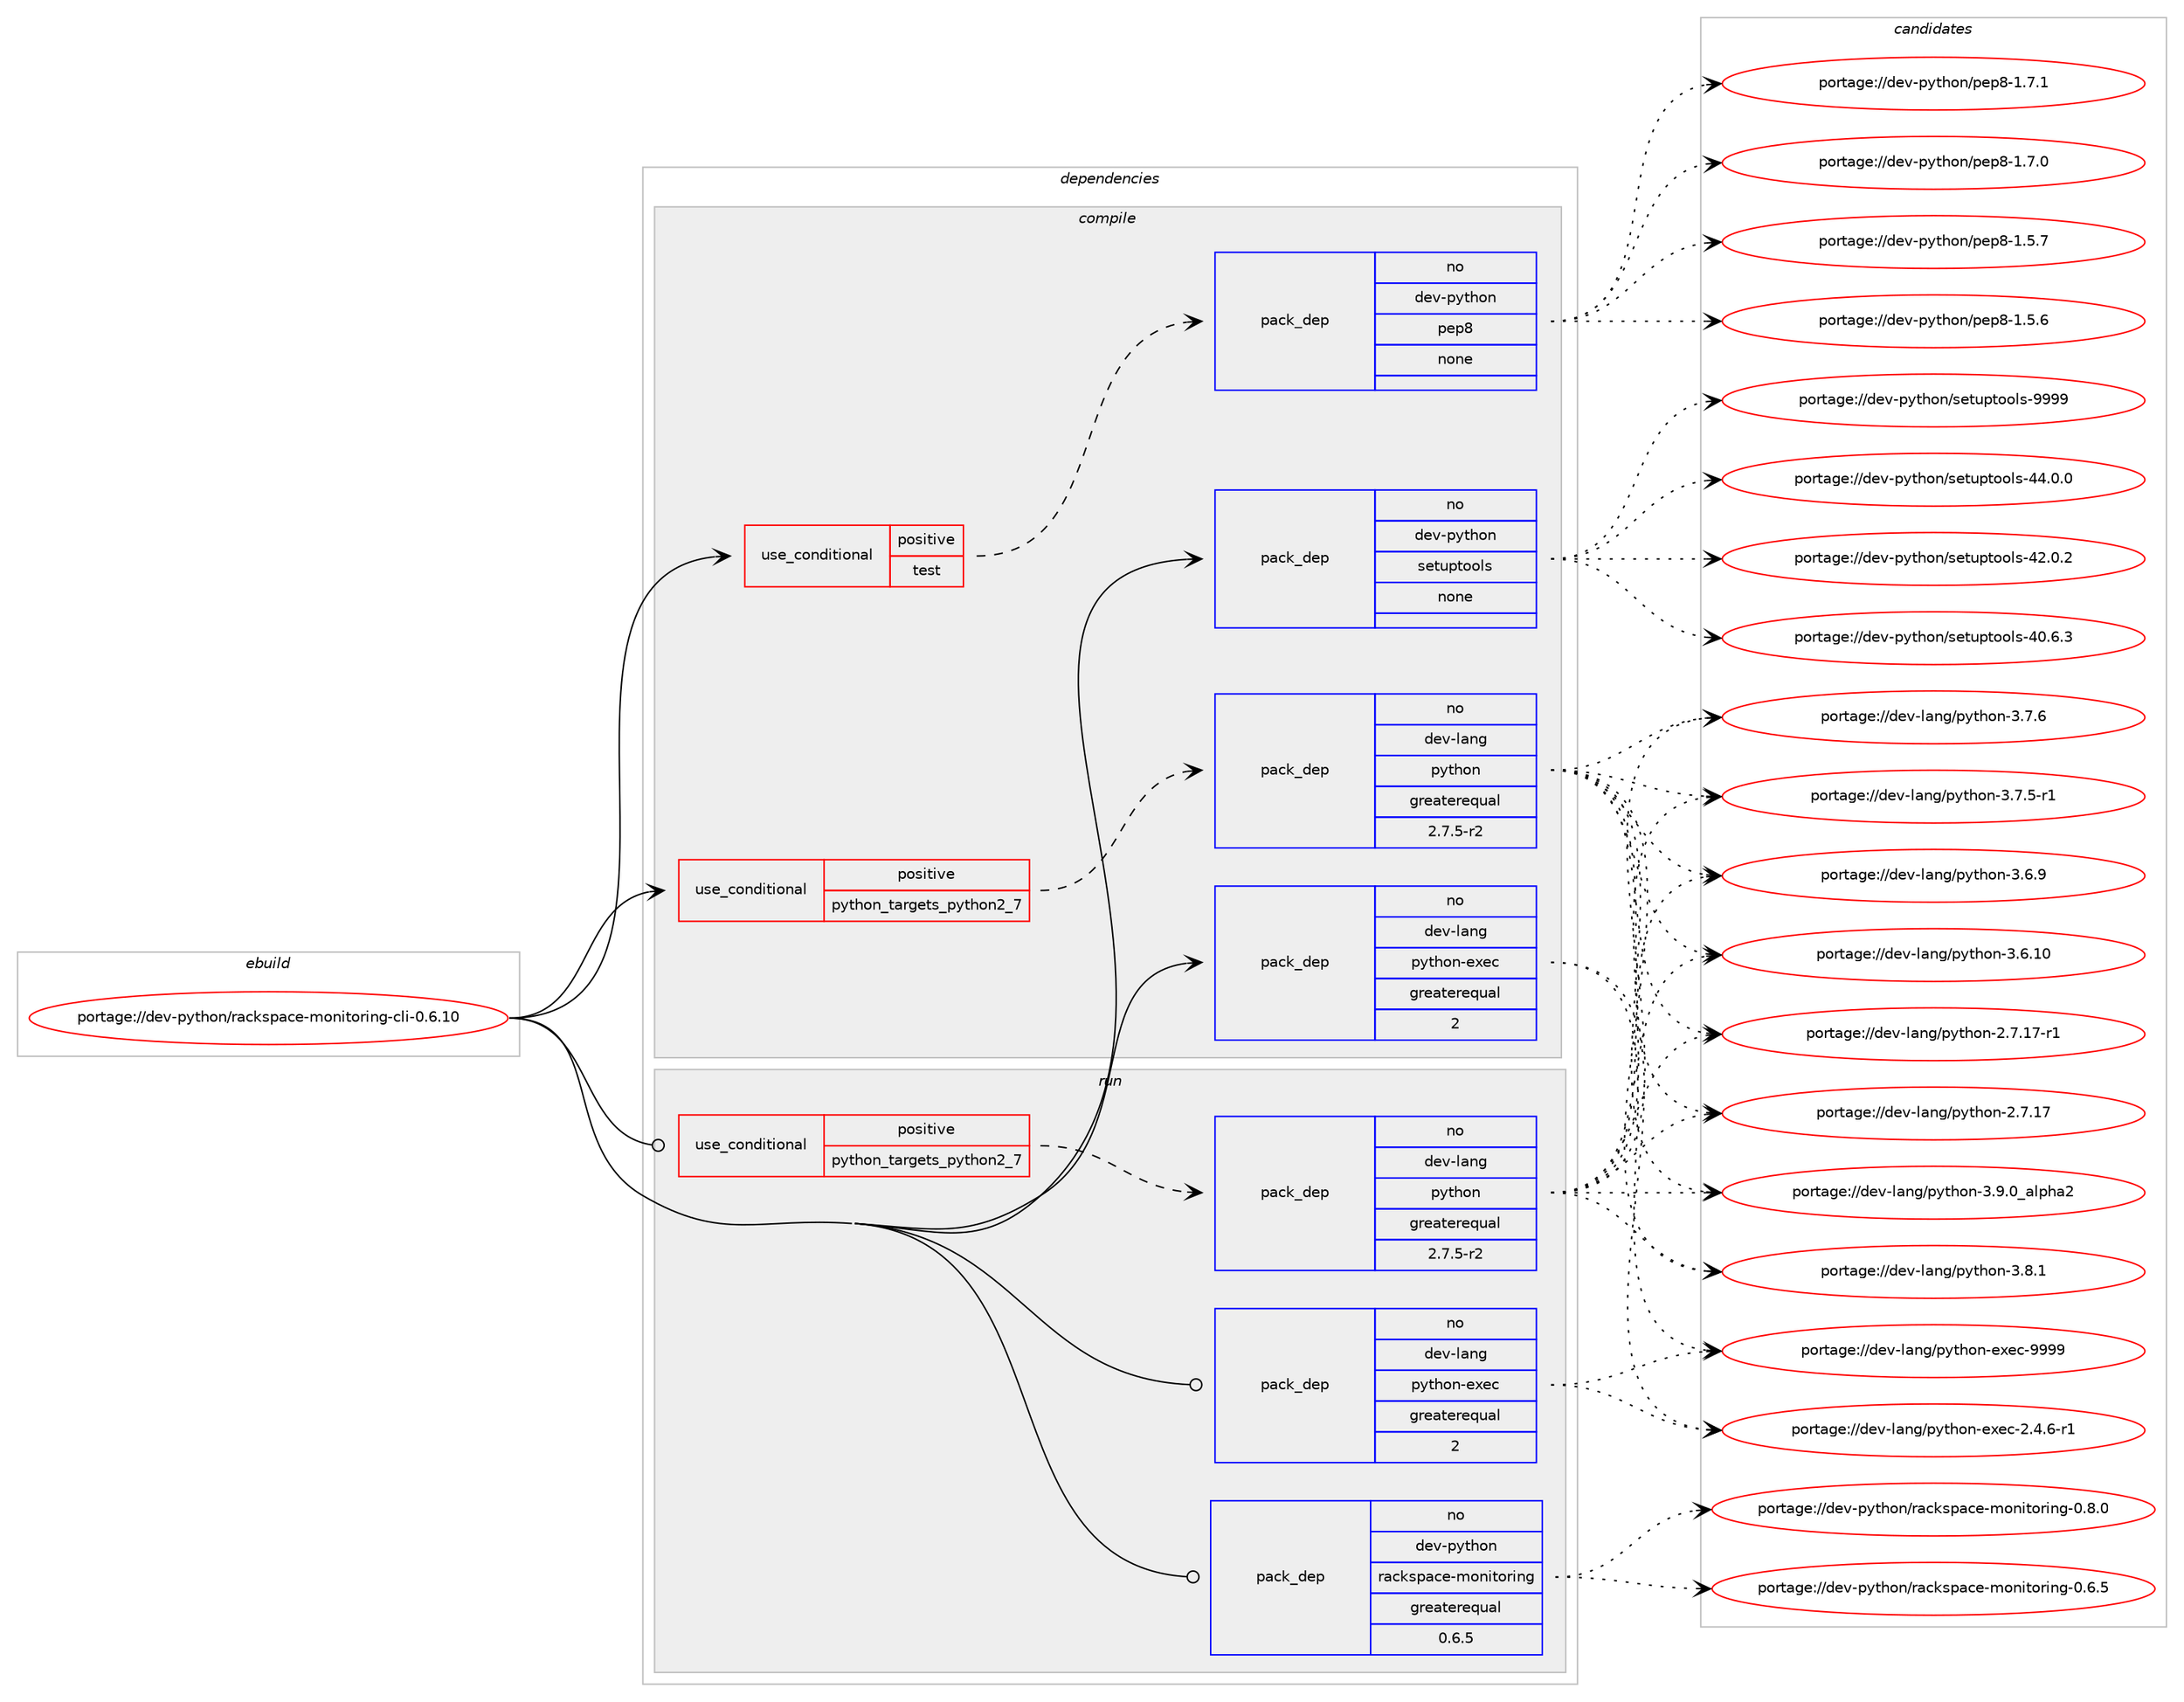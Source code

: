 digraph prolog {

# *************
# Graph options
# *************

newrank=true;
concentrate=true;
compound=true;
graph [rankdir=LR,fontname=Helvetica,fontsize=10,ranksep=1.5];#, ranksep=2.5, nodesep=0.2];
edge  [arrowhead=vee];
node  [fontname=Helvetica,fontsize=10];

# **********
# The ebuild
# **********

subgraph cluster_leftcol {
color=gray;
label=<<i>ebuild</i>>;
id [label="portage://dev-python/rackspace-monitoring-cli-0.6.10", color=red, width=4, href="../dev-python/rackspace-monitoring-cli-0.6.10.svg"];
}

# ****************
# The dependencies
# ****************

subgraph cluster_midcol {
color=gray;
label=<<i>dependencies</i>>;
subgraph cluster_compile {
fillcolor="#eeeeee";
style=filled;
label=<<i>compile</i>>;
subgraph cond107001 {
dependency429107 [label=<<TABLE BORDER="0" CELLBORDER="1" CELLSPACING="0" CELLPADDING="4"><TR><TD ROWSPAN="3" CELLPADDING="10">use_conditional</TD></TR><TR><TD>positive</TD></TR><TR><TD>python_targets_python2_7</TD></TR></TABLE>>, shape=none, color=red];
subgraph pack317205 {
dependency429108 [label=<<TABLE BORDER="0" CELLBORDER="1" CELLSPACING="0" CELLPADDING="4" WIDTH="220"><TR><TD ROWSPAN="6" CELLPADDING="30">pack_dep</TD></TR><TR><TD WIDTH="110">no</TD></TR><TR><TD>dev-lang</TD></TR><TR><TD>python</TD></TR><TR><TD>greaterequal</TD></TR><TR><TD>2.7.5-r2</TD></TR></TABLE>>, shape=none, color=blue];
}
dependency429107:e -> dependency429108:w [weight=20,style="dashed",arrowhead="vee"];
}
id:e -> dependency429107:w [weight=20,style="solid",arrowhead="vee"];
subgraph cond107002 {
dependency429109 [label=<<TABLE BORDER="0" CELLBORDER="1" CELLSPACING="0" CELLPADDING="4"><TR><TD ROWSPAN="3" CELLPADDING="10">use_conditional</TD></TR><TR><TD>positive</TD></TR><TR><TD>test</TD></TR></TABLE>>, shape=none, color=red];
subgraph pack317206 {
dependency429110 [label=<<TABLE BORDER="0" CELLBORDER="1" CELLSPACING="0" CELLPADDING="4" WIDTH="220"><TR><TD ROWSPAN="6" CELLPADDING="30">pack_dep</TD></TR><TR><TD WIDTH="110">no</TD></TR><TR><TD>dev-python</TD></TR><TR><TD>pep8</TD></TR><TR><TD>none</TD></TR><TR><TD></TD></TR></TABLE>>, shape=none, color=blue];
}
dependency429109:e -> dependency429110:w [weight=20,style="dashed",arrowhead="vee"];
}
id:e -> dependency429109:w [weight=20,style="solid",arrowhead="vee"];
subgraph pack317207 {
dependency429111 [label=<<TABLE BORDER="0" CELLBORDER="1" CELLSPACING="0" CELLPADDING="4" WIDTH="220"><TR><TD ROWSPAN="6" CELLPADDING="30">pack_dep</TD></TR><TR><TD WIDTH="110">no</TD></TR><TR><TD>dev-lang</TD></TR><TR><TD>python-exec</TD></TR><TR><TD>greaterequal</TD></TR><TR><TD>2</TD></TR></TABLE>>, shape=none, color=blue];
}
id:e -> dependency429111:w [weight=20,style="solid",arrowhead="vee"];
subgraph pack317208 {
dependency429112 [label=<<TABLE BORDER="0" CELLBORDER="1" CELLSPACING="0" CELLPADDING="4" WIDTH="220"><TR><TD ROWSPAN="6" CELLPADDING="30">pack_dep</TD></TR><TR><TD WIDTH="110">no</TD></TR><TR><TD>dev-python</TD></TR><TR><TD>setuptools</TD></TR><TR><TD>none</TD></TR><TR><TD></TD></TR></TABLE>>, shape=none, color=blue];
}
id:e -> dependency429112:w [weight=20,style="solid",arrowhead="vee"];
}
subgraph cluster_compileandrun {
fillcolor="#eeeeee";
style=filled;
label=<<i>compile and run</i>>;
}
subgraph cluster_run {
fillcolor="#eeeeee";
style=filled;
label=<<i>run</i>>;
subgraph cond107003 {
dependency429113 [label=<<TABLE BORDER="0" CELLBORDER="1" CELLSPACING="0" CELLPADDING="4"><TR><TD ROWSPAN="3" CELLPADDING="10">use_conditional</TD></TR><TR><TD>positive</TD></TR><TR><TD>python_targets_python2_7</TD></TR></TABLE>>, shape=none, color=red];
subgraph pack317209 {
dependency429114 [label=<<TABLE BORDER="0" CELLBORDER="1" CELLSPACING="0" CELLPADDING="4" WIDTH="220"><TR><TD ROWSPAN="6" CELLPADDING="30">pack_dep</TD></TR><TR><TD WIDTH="110">no</TD></TR><TR><TD>dev-lang</TD></TR><TR><TD>python</TD></TR><TR><TD>greaterequal</TD></TR><TR><TD>2.7.5-r2</TD></TR></TABLE>>, shape=none, color=blue];
}
dependency429113:e -> dependency429114:w [weight=20,style="dashed",arrowhead="vee"];
}
id:e -> dependency429113:w [weight=20,style="solid",arrowhead="odot"];
subgraph pack317210 {
dependency429115 [label=<<TABLE BORDER="0" CELLBORDER="1" CELLSPACING="0" CELLPADDING="4" WIDTH="220"><TR><TD ROWSPAN="6" CELLPADDING="30">pack_dep</TD></TR><TR><TD WIDTH="110">no</TD></TR><TR><TD>dev-lang</TD></TR><TR><TD>python-exec</TD></TR><TR><TD>greaterequal</TD></TR><TR><TD>2</TD></TR></TABLE>>, shape=none, color=blue];
}
id:e -> dependency429115:w [weight=20,style="solid",arrowhead="odot"];
subgraph pack317211 {
dependency429116 [label=<<TABLE BORDER="0" CELLBORDER="1" CELLSPACING="0" CELLPADDING="4" WIDTH="220"><TR><TD ROWSPAN="6" CELLPADDING="30">pack_dep</TD></TR><TR><TD WIDTH="110">no</TD></TR><TR><TD>dev-python</TD></TR><TR><TD>rackspace-monitoring</TD></TR><TR><TD>greaterequal</TD></TR><TR><TD>0.6.5</TD></TR></TABLE>>, shape=none, color=blue];
}
id:e -> dependency429116:w [weight=20,style="solid",arrowhead="odot"];
}
}

# **************
# The candidates
# **************

subgraph cluster_choices {
rank=same;
color=gray;
label=<<i>candidates</i>>;

subgraph choice317205 {
color=black;
nodesep=1;
choice10010111845108971101034711212111610411111045514657464895971081121049750 [label="portage://dev-lang/python-3.9.0_alpha2", color=red, width=4,href="../dev-lang/python-3.9.0_alpha2.svg"];
choice100101118451089711010347112121116104111110455146564649 [label="portage://dev-lang/python-3.8.1", color=red, width=4,href="../dev-lang/python-3.8.1.svg"];
choice100101118451089711010347112121116104111110455146554654 [label="portage://dev-lang/python-3.7.6", color=red, width=4,href="../dev-lang/python-3.7.6.svg"];
choice1001011184510897110103471121211161041111104551465546534511449 [label="portage://dev-lang/python-3.7.5-r1", color=red, width=4,href="../dev-lang/python-3.7.5-r1.svg"];
choice100101118451089711010347112121116104111110455146544657 [label="portage://dev-lang/python-3.6.9", color=red, width=4,href="../dev-lang/python-3.6.9.svg"];
choice10010111845108971101034711212111610411111045514654464948 [label="portage://dev-lang/python-3.6.10", color=red, width=4,href="../dev-lang/python-3.6.10.svg"];
choice100101118451089711010347112121116104111110455046554649554511449 [label="portage://dev-lang/python-2.7.17-r1", color=red, width=4,href="../dev-lang/python-2.7.17-r1.svg"];
choice10010111845108971101034711212111610411111045504655464955 [label="portage://dev-lang/python-2.7.17", color=red, width=4,href="../dev-lang/python-2.7.17.svg"];
dependency429108:e -> choice10010111845108971101034711212111610411111045514657464895971081121049750:w [style=dotted,weight="100"];
dependency429108:e -> choice100101118451089711010347112121116104111110455146564649:w [style=dotted,weight="100"];
dependency429108:e -> choice100101118451089711010347112121116104111110455146554654:w [style=dotted,weight="100"];
dependency429108:e -> choice1001011184510897110103471121211161041111104551465546534511449:w [style=dotted,weight="100"];
dependency429108:e -> choice100101118451089711010347112121116104111110455146544657:w [style=dotted,weight="100"];
dependency429108:e -> choice10010111845108971101034711212111610411111045514654464948:w [style=dotted,weight="100"];
dependency429108:e -> choice100101118451089711010347112121116104111110455046554649554511449:w [style=dotted,weight="100"];
dependency429108:e -> choice10010111845108971101034711212111610411111045504655464955:w [style=dotted,weight="100"];
}
subgraph choice317206 {
color=black;
nodesep=1;
choice100101118451121211161041111104711210111256454946554649 [label="portage://dev-python/pep8-1.7.1", color=red, width=4,href="../dev-python/pep8-1.7.1.svg"];
choice100101118451121211161041111104711210111256454946554648 [label="portage://dev-python/pep8-1.7.0", color=red, width=4,href="../dev-python/pep8-1.7.0.svg"];
choice100101118451121211161041111104711210111256454946534655 [label="portage://dev-python/pep8-1.5.7", color=red, width=4,href="../dev-python/pep8-1.5.7.svg"];
choice100101118451121211161041111104711210111256454946534654 [label="portage://dev-python/pep8-1.5.6", color=red, width=4,href="../dev-python/pep8-1.5.6.svg"];
dependency429110:e -> choice100101118451121211161041111104711210111256454946554649:w [style=dotted,weight="100"];
dependency429110:e -> choice100101118451121211161041111104711210111256454946554648:w [style=dotted,weight="100"];
dependency429110:e -> choice100101118451121211161041111104711210111256454946534655:w [style=dotted,weight="100"];
dependency429110:e -> choice100101118451121211161041111104711210111256454946534654:w [style=dotted,weight="100"];
}
subgraph choice317207 {
color=black;
nodesep=1;
choice10010111845108971101034711212111610411111045101120101994557575757 [label="portage://dev-lang/python-exec-9999", color=red, width=4,href="../dev-lang/python-exec-9999.svg"];
choice10010111845108971101034711212111610411111045101120101994550465246544511449 [label="portage://dev-lang/python-exec-2.4.6-r1", color=red, width=4,href="../dev-lang/python-exec-2.4.6-r1.svg"];
dependency429111:e -> choice10010111845108971101034711212111610411111045101120101994557575757:w [style=dotted,weight="100"];
dependency429111:e -> choice10010111845108971101034711212111610411111045101120101994550465246544511449:w [style=dotted,weight="100"];
}
subgraph choice317208 {
color=black;
nodesep=1;
choice10010111845112121116104111110471151011161171121161111111081154557575757 [label="portage://dev-python/setuptools-9999", color=red, width=4,href="../dev-python/setuptools-9999.svg"];
choice100101118451121211161041111104711510111611711211611111110811545525246484648 [label="portage://dev-python/setuptools-44.0.0", color=red, width=4,href="../dev-python/setuptools-44.0.0.svg"];
choice100101118451121211161041111104711510111611711211611111110811545525046484650 [label="portage://dev-python/setuptools-42.0.2", color=red, width=4,href="../dev-python/setuptools-42.0.2.svg"];
choice100101118451121211161041111104711510111611711211611111110811545524846544651 [label="portage://dev-python/setuptools-40.6.3", color=red, width=4,href="../dev-python/setuptools-40.6.3.svg"];
dependency429112:e -> choice10010111845112121116104111110471151011161171121161111111081154557575757:w [style=dotted,weight="100"];
dependency429112:e -> choice100101118451121211161041111104711510111611711211611111110811545525246484648:w [style=dotted,weight="100"];
dependency429112:e -> choice100101118451121211161041111104711510111611711211611111110811545525046484650:w [style=dotted,weight="100"];
dependency429112:e -> choice100101118451121211161041111104711510111611711211611111110811545524846544651:w [style=dotted,weight="100"];
}
subgraph choice317209 {
color=black;
nodesep=1;
choice10010111845108971101034711212111610411111045514657464895971081121049750 [label="portage://dev-lang/python-3.9.0_alpha2", color=red, width=4,href="../dev-lang/python-3.9.0_alpha2.svg"];
choice100101118451089711010347112121116104111110455146564649 [label="portage://dev-lang/python-3.8.1", color=red, width=4,href="../dev-lang/python-3.8.1.svg"];
choice100101118451089711010347112121116104111110455146554654 [label="portage://dev-lang/python-3.7.6", color=red, width=4,href="../dev-lang/python-3.7.6.svg"];
choice1001011184510897110103471121211161041111104551465546534511449 [label="portage://dev-lang/python-3.7.5-r1", color=red, width=4,href="../dev-lang/python-3.7.5-r1.svg"];
choice100101118451089711010347112121116104111110455146544657 [label="portage://dev-lang/python-3.6.9", color=red, width=4,href="../dev-lang/python-3.6.9.svg"];
choice10010111845108971101034711212111610411111045514654464948 [label="portage://dev-lang/python-3.6.10", color=red, width=4,href="../dev-lang/python-3.6.10.svg"];
choice100101118451089711010347112121116104111110455046554649554511449 [label="portage://dev-lang/python-2.7.17-r1", color=red, width=4,href="../dev-lang/python-2.7.17-r1.svg"];
choice10010111845108971101034711212111610411111045504655464955 [label="portage://dev-lang/python-2.7.17", color=red, width=4,href="../dev-lang/python-2.7.17.svg"];
dependency429114:e -> choice10010111845108971101034711212111610411111045514657464895971081121049750:w [style=dotted,weight="100"];
dependency429114:e -> choice100101118451089711010347112121116104111110455146564649:w [style=dotted,weight="100"];
dependency429114:e -> choice100101118451089711010347112121116104111110455146554654:w [style=dotted,weight="100"];
dependency429114:e -> choice1001011184510897110103471121211161041111104551465546534511449:w [style=dotted,weight="100"];
dependency429114:e -> choice100101118451089711010347112121116104111110455146544657:w [style=dotted,weight="100"];
dependency429114:e -> choice10010111845108971101034711212111610411111045514654464948:w [style=dotted,weight="100"];
dependency429114:e -> choice100101118451089711010347112121116104111110455046554649554511449:w [style=dotted,weight="100"];
dependency429114:e -> choice10010111845108971101034711212111610411111045504655464955:w [style=dotted,weight="100"];
}
subgraph choice317210 {
color=black;
nodesep=1;
choice10010111845108971101034711212111610411111045101120101994557575757 [label="portage://dev-lang/python-exec-9999", color=red, width=4,href="../dev-lang/python-exec-9999.svg"];
choice10010111845108971101034711212111610411111045101120101994550465246544511449 [label="portage://dev-lang/python-exec-2.4.6-r1", color=red, width=4,href="../dev-lang/python-exec-2.4.6-r1.svg"];
dependency429115:e -> choice10010111845108971101034711212111610411111045101120101994557575757:w [style=dotted,weight="100"];
dependency429115:e -> choice10010111845108971101034711212111610411111045101120101994550465246544511449:w [style=dotted,weight="100"];
}
subgraph choice317211 {
color=black;
nodesep=1;
choice10010111845112121116104111110471149799107115112979910145109111110105116111114105110103454846564648 [label="portage://dev-python/rackspace-monitoring-0.8.0", color=red, width=4,href="../dev-python/rackspace-monitoring-0.8.0.svg"];
choice10010111845112121116104111110471149799107115112979910145109111110105116111114105110103454846544653 [label="portage://dev-python/rackspace-monitoring-0.6.5", color=red, width=4,href="../dev-python/rackspace-monitoring-0.6.5.svg"];
dependency429116:e -> choice10010111845112121116104111110471149799107115112979910145109111110105116111114105110103454846564648:w [style=dotted,weight="100"];
dependency429116:e -> choice10010111845112121116104111110471149799107115112979910145109111110105116111114105110103454846544653:w [style=dotted,weight="100"];
}
}

}
